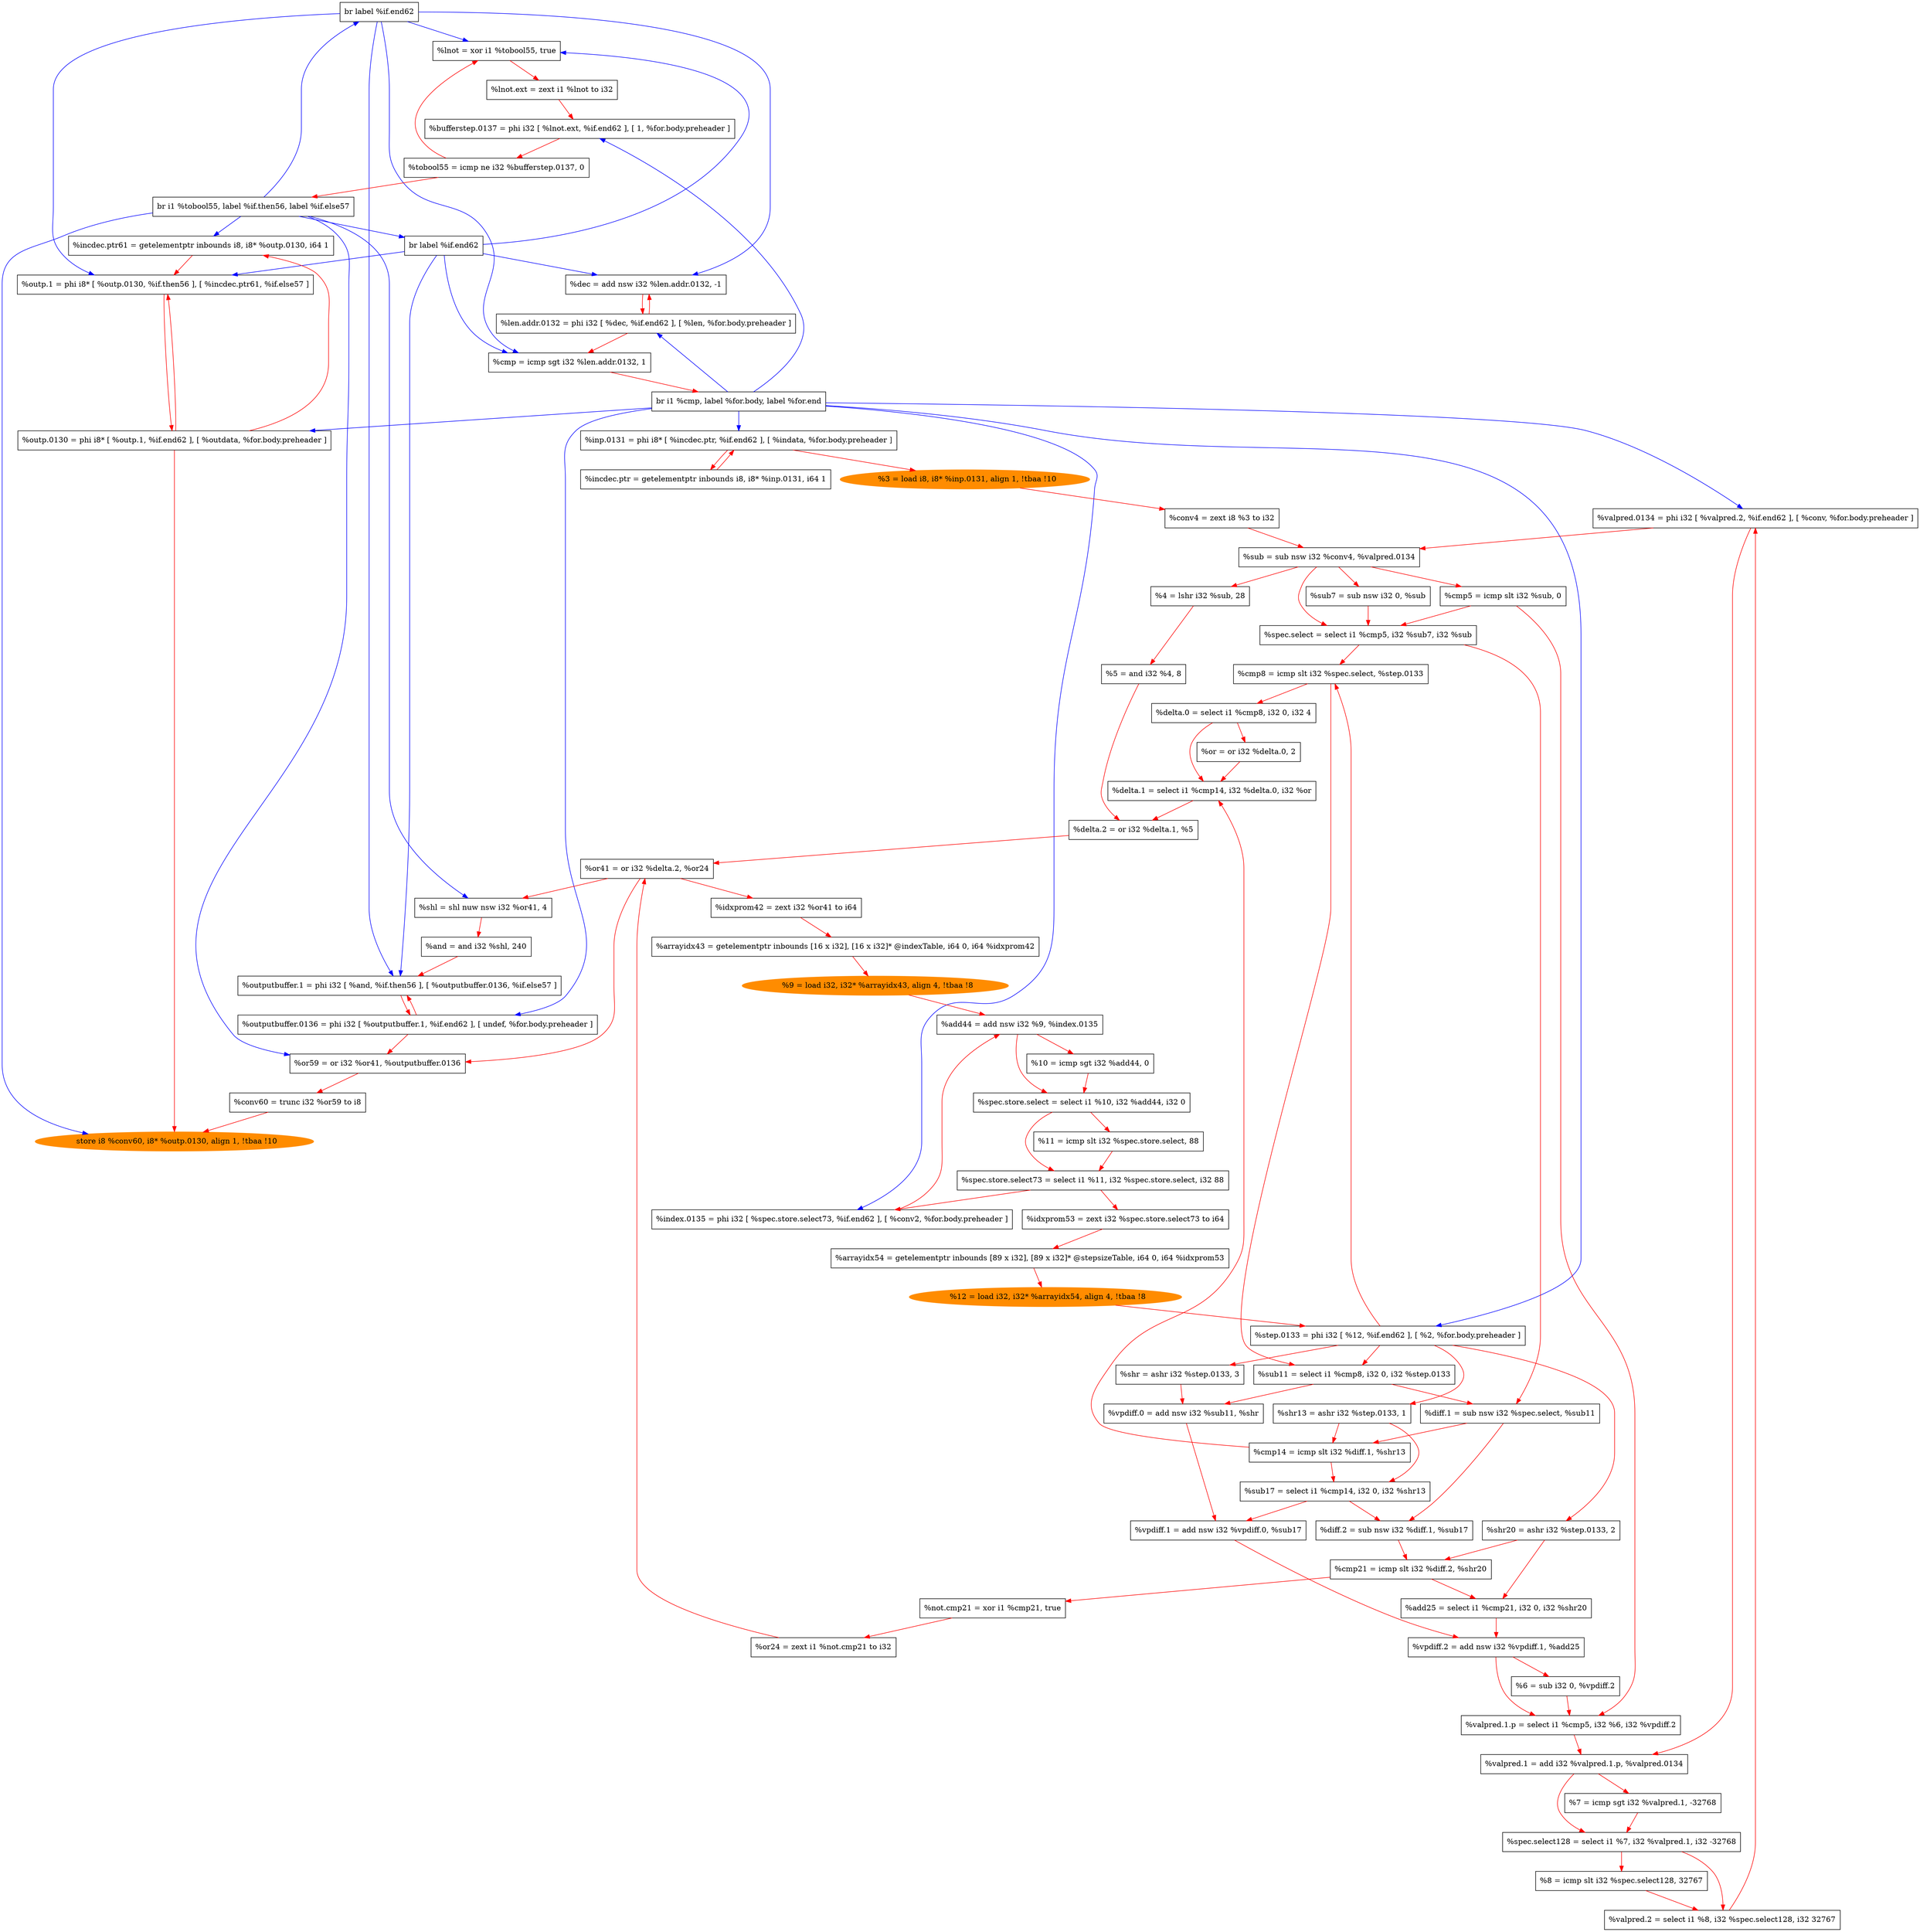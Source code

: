 digraph "DFG for'adpcm_coder' function" {
	Node0x6092f324c5a8[shape=record, label="  br label %if.end62"];
	Node0x6092f324adb0[shape=record, label="  %incdec.ptr = getelementptr inbounds i8, i8* %inp.0131, i64 1"];
	Node0x6092f324c990[shape=record, label="  %lnot = xor i1 %tobool55, true"];
	Node0x6092f324c9e8[shape=record, label="  %lnot.ext = zext i1 %lnot to i32"];
	Node0x6092f32485a8[shape=record, label="  %bufferstep.0137 = phi i32 [ %lnot.ext, %if.end62 ], [ 1, %for.body.preheader ]"];
	Node0x6092f324c3e0[shape=record, label="  %tobool55 = icmp ne i32 %bufferstep.0137, 0"];
	Node0x6092f324c468[shape=record, label="  br i1 %tobool55, label %if.then56, label %if.else57"];
	Node0x6092f324c6f0[shape=record, label="  %incdec.ptr61 = getelementptr inbounds i8, i8* %outp.0130, i64 1"];
	Node0x6092f324c7d8[shape=record, label="  br label %if.end62"];
	Node0x6092f324c828[shape=record, label="  %outp.1 = phi i8* [ %outp.0130, %if.then56 ], [ %incdec.ptr61, %if.else57 ]"];
	Node0x6092f324ca60[shape=record, label="  %dec = add nsw i32 %len.addr.0132, -1"];
	Node0x6092f324af88[shape=record, label="  %len.addr.0132 = phi i32 [ %dec, %if.end62 ], [ %len, %for.body.preheader ]"];
	Node0x6092f324cad0[shape=record, label="  %cmp = icmp sgt i32 %len.addr.0132, 1"];
	Node0x6092f324eb98[shape=record, label="  br i1 %cmp, label %for.body, label %for.end"];
	Node0x6092f324a168[shape=record, label="  %index.0135 = phi i32 [ %spec.store.select73, %if.end62 ], [ %conv2, %for.body.preheader ]"];
	Node0x6092f324abe8[shape=record, label="  %inp.0131 = phi i8* [ %incdec.ptr, %if.end62 ], [ %indata, %for.body.preheader ]"];
	Node0x6092f324acb8[shape=record, label="  %outp.0130 = phi i8* [ %outp.1, %if.end62 ], [ %outdata, %for.body.preheader ]"];
	Node0x6092f324ae18[shape=oval, color=darkorange, style=filled, label="  %3 = load i8, i8* %inp.0131, align 1, !tbaa !10"];
	Node0x6092f324d800[shape=record, label="  %add44 = add nsw i32 %9, %index.0135"];
	Node0x6092f324ae78[shape=record, label="  %conv4 = zext i8 %3 to i32"];
	Node0x6092f324d870[shape=record, label="  %10 = icmp sgt i32 %add44, 0"];
	Node0x6092f324d8f8[shape=record, label="  %spec.store.select = select i1 %10, i32 %add44, i32 0"];
	Node0x6092f324d970[shape=record, label="  %11 = icmp slt i32 %spec.store.select, 88"];
	Node0x6092f324d9f8[shape=record, label="  %spec.store.select73 = select i1 %11, i32 %spec.store.select, i32 88"];
	Node0x6092f324da58[shape=record, label="  %idxprom53 = zext i32 %spec.store.select73 to i64"];
	Node0x6092f324dae8[shape=record, label="  %arrayidx54 = getelementptr inbounds [89 x i32], [89 x i32]* @stepsizeTable, i64 0, i64 %idxprom53"];
	Node0x6092f324c368[shape=oval, color=darkorange, style=filled, label="  %12 = load i32, i32* %arrayidx54, align 4, !tbaa !8"];
	Node0x6092f324aee8[shape=record, label="  %step.0133 = phi i32 [ %12, %if.end62 ], [ %2, %for.body.preheader ]"];
	Node0x6092f3243080[shape=record, label="  %shr = ashr i32 %step.0133, 3"];
	Node0x6092f324cce0[shape=record, label="  %shr13 = ashr i32 %step.0133, 1"];
	Node0x6092f324cfa0[shape=record, label="  %shr20 = ashr i32 %step.0133, 2"];
	Node0x6092f324cc70[shape=record, label="  %vpdiff.0 = add nsw i32 %sub11, %shr"];
	Node0x6092f324cf30[shape=record, label="  %vpdiff.1 = add nsw i32 %vpdiff.0, %sub17"];
	Node0x6092f324d1e0[shape=record, label="  %vpdiff.2 = add nsw i32 %vpdiff.1, %add25"];
	Node0x6092f324d250[shape=record, label="  %6 = sub i32 0, %vpdiff.2"];
	Node0x6092f324d2d8[shape=record, label="  %valpred.1.p = select i1 %cmp5, i32 %6, i32 %vpdiff.2"];
	Node0x6092f324d350[shape=record, label="  %valpred.1 = add i32 %valpred.1.p, %valpred.0134"];
	Node0x6092f324d3c0[shape=record, label="  %7 = icmp sgt i32 %valpred.1, -32768"];
	Node0x6092f324d448[shape=record, label="  %spec.select128 = select i1 %7, i32 %valpred.1, i32 -32768"];
	Node0x6092f324d4c0[shape=record, label="  %8 = icmp slt i32 %spec.select128, 32767"];
	Node0x6092f324d548[shape=record, label="  %valpred.2 = select i1 %8, i32 %spec.select128, i32 32767"];
	Node0x6092f324a238[shape=record, label="  %valpred.0134 = phi i32 [ %valpred.2, %if.end62 ], [ %conv, %for.body.preheader ]"];
	Node0x6092f32432f0[shape=record, label="  %sub = sub nsw i32 %conv4, %valpred.0134"];
	Node0x6092f3243280[shape=record, label="  %cmp5 = icmp slt i32 %sub, 0"];
	Node0x6092f3243210[shape=record, label="  %4 = lshr i32 %sub, 28"];
	Node0x6092f32430f0[shape=record, label="  %sub7 = sub nsw i32 0, %sub"];
	Node0x6092f3243180[shape=record, label="  %5 = and i32 %4, 8"];
	Node0x6092f31ccc18[shape=record, label="  %spec.select = select i1 %cmp5, i32 %sub7, i32 %sub"];
	Node0x6092f324cb90[shape=record, label="  %cmp8 = icmp slt i32 %spec.select, %step.0133"];
	Node0x6092f31ccd38[shape=record, label="  %delta.0 = select i1 %cmp8, i32 0, i32 4"];
	Node0x6092f31cce58[shape=record, label="  %sub11 = select i1 %cmp8, i32 0, i32 %step.0133"];
	Node0x6092f324cc00[shape=record, label="  %diff.1 = sub nsw i32 %spec.select, %sub11"];
	Node0x6092f324cdc0[shape=record, label="  %or = or i32 %delta.0, 2"];
	Node0x6092f324cd50[shape=record, label="  %cmp14 = icmp slt i32 %diff.1, %shr13"];
	Node0x6092f31ccf78[shape=record, label="  %delta.1 = select i1 %cmp14, i32 %delta.0, i32 %or"];
	Node0x6092f324ce48[shape=record, label="  %sub17 = select i1 %cmp14, i32 0, i32 %shr13"];
	Node0x6092f324cec0[shape=record, label="  %diff.2 = sub nsw i32 %diff.1, %sub17"];
	Node0x6092f324d5c0[shape=record, label="  %delta.2 = or i32 %delta.1, %5"];
	Node0x6092f324d010[shape=record, label="  %cmp21 = icmp slt i32 %diff.2, %shr20"];
	Node0x6092f324d080[shape=record, label="  %not.cmp21 = xor i1 %cmp21, true"];
	Node0x6092f324d168[shape=record, label="  %add25 = select i1 %cmp21, i32 0, i32 %shr20"];
	Node0x6092f324d0d8[shape=record, label="  %or24 = zext i1 %not.cmp21 to i32"];
	Node0x6092f324d630[shape=record, label="  %or41 = or i32 %delta.2, %or24"];
	Node0x6092f324d688[shape=record, label="  %idxprom42 = zext i32 %or41 to i64"];
	Node0x6092f324c4e0[shape=record, label="  %shl = shl nuw nsw i32 %or41, 4"];
	Node0x6092f324d718[shape=record, label="  %arrayidx43 = getelementptr inbounds [16 x i32], [16 x i32]* @indexTable, i64 0, i64 %idxprom42"];
	Node0x6092f324c550[shape=record, label="  %and = and i32 %shl, 240"];
	Node0x6092f324d788[shape=oval, color=darkorange, style=filled, label="  %9 = load i32, i32* %arrayidx43, align 4, !tbaa !8"];
	Node0x6092f324c8c8[shape=record, label="  %outputbuffer.1 = phi i32 [ %and, %if.then56 ], [ %outputbuffer.0136, %if.else57 ]"];
	Node0x6092f324a098[shape=record, label="  %outputbuffer.0136 = phi i32 [ %outputbuffer.1, %if.end62 ], [ undef, %for.body.preheader ]"];
	Node0x6092f324c620[shape=record, label="  %or59 = or i32 %or41, %outputbuffer.0136"];
	Node0x6092f324c678[shape=record, label="  %conv60 = trunc i32 %or59 to i8"];
	Node0x6092f324c770[shape=oval, color=darkorange, style=filled, label="  store i8 %conv60, i8* %outp.0130, align 1, !tbaa !10"];
edge [color=blue]
	Node0x6092f324c468 -> Node0x6092f324c4e0
	Node0x6092f324c468 -> Node0x6092f324c5a8
	Node0x6092f324c468 -> Node0x6092f324c620
	Node0x6092f324c468 -> Node0x6092f324c6f0
	Node0x6092f324c468 -> Node0x6092f324c770
	Node0x6092f324c468 -> Node0x6092f324c7d8
	Node0x6092f324c5a8 -> Node0x6092f324c828
	Node0x6092f324c5a8 -> Node0x6092f324c8c8
	Node0x6092f324c5a8 -> Node0x6092f324c990
	Node0x6092f324c5a8 -> Node0x6092f324ca60
	Node0x6092f324c5a8 -> Node0x6092f324cad0
	Node0x6092f324c7d8 -> Node0x6092f324c828
	Node0x6092f324c7d8 -> Node0x6092f324c8c8
	Node0x6092f324c7d8 -> Node0x6092f324c990
	Node0x6092f324c7d8 -> Node0x6092f324ca60
	Node0x6092f324c7d8 -> Node0x6092f324cad0
	Node0x6092f324eb98 -> Node0x6092f32485a8
	Node0x6092f324eb98 -> Node0x6092f324a098
	Node0x6092f324eb98 -> Node0x6092f324a168
	Node0x6092f324eb98 -> Node0x6092f324a238
	Node0x6092f324eb98 -> Node0x6092f324aee8
	Node0x6092f324eb98 -> Node0x6092f324af88
	Node0x6092f324eb98 -> Node0x6092f324abe8
	Node0x6092f324eb98 -> Node0x6092f324acb8
edge [color=red]
	Node0x6092f324c9e8 -> Node0x6092f32485a8
	Node0x6092f324c8c8 -> Node0x6092f324a098
	Node0x6092f324d9f8 -> Node0x6092f324a168
	Node0x6092f324d548 -> Node0x6092f324a238
	Node0x6092f324c368 -> Node0x6092f324aee8
	Node0x6092f324ca60 -> Node0x6092f324af88
	Node0x6092f324adb0 -> Node0x6092f324abe8
	Node0x6092f324c828 -> Node0x6092f324acb8
	Node0x6092f324abe8 -> Node0x6092f324adb0
	Node0x6092f324abe8 -> Node0x6092f324ae18
	Node0x6092f324ae18 -> Node0x6092f324ae78
	Node0x6092f324ae78 -> Node0x6092f32432f0
	Node0x6092f324a238 -> Node0x6092f32432f0
	Node0x6092f32432f0 -> Node0x6092f3243280
	Node0x6092f32432f0 -> Node0x6092f3243210
	Node0x6092f3243210 -> Node0x6092f3243180
	Node0x6092f32432f0 -> Node0x6092f32430f0
	Node0x6092f3243280 -> Node0x6092f31ccc18
	Node0x6092f32430f0 -> Node0x6092f31ccc18
	Node0x6092f32432f0 -> Node0x6092f31ccc18
	Node0x6092f324aee8 -> Node0x6092f3243080
	Node0x6092f31ccc18 -> Node0x6092f324cb90
	Node0x6092f324aee8 -> Node0x6092f324cb90
	Node0x6092f324cb90 -> Node0x6092f31ccd38
	Node0x6092f324cb90 -> Node0x6092f31cce58
	Node0x6092f324aee8 -> Node0x6092f31cce58
	Node0x6092f31ccc18 -> Node0x6092f324cc00
	Node0x6092f31cce58 -> Node0x6092f324cc00
	Node0x6092f31cce58 -> Node0x6092f324cc70
	Node0x6092f3243080 -> Node0x6092f324cc70
	Node0x6092f324aee8 -> Node0x6092f324cce0
	Node0x6092f324cc00 -> Node0x6092f324cd50
	Node0x6092f324cce0 -> Node0x6092f324cd50
	Node0x6092f31ccd38 -> Node0x6092f324cdc0
	Node0x6092f324cd50 -> Node0x6092f31ccf78
	Node0x6092f31ccd38 -> Node0x6092f31ccf78
	Node0x6092f324cdc0 -> Node0x6092f31ccf78
	Node0x6092f324cd50 -> Node0x6092f324ce48
	Node0x6092f324cce0 -> Node0x6092f324ce48
	Node0x6092f324cc00 -> Node0x6092f324cec0
	Node0x6092f324ce48 -> Node0x6092f324cec0
	Node0x6092f324cc70 -> Node0x6092f324cf30
	Node0x6092f324ce48 -> Node0x6092f324cf30
	Node0x6092f324aee8 -> Node0x6092f324cfa0
	Node0x6092f324cec0 -> Node0x6092f324d010
	Node0x6092f324cfa0 -> Node0x6092f324d010
	Node0x6092f324d010 -> Node0x6092f324d080
	Node0x6092f324d080 -> Node0x6092f324d0d8
	Node0x6092f324d010 -> Node0x6092f324d168
	Node0x6092f324cfa0 -> Node0x6092f324d168
	Node0x6092f324cf30 -> Node0x6092f324d1e0
	Node0x6092f324d168 -> Node0x6092f324d1e0
	Node0x6092f324d1e0 -> Node0x6092f324d250
	Node0x6092f3243280 -> Node0x6092f324d2d8
	Node0x6092f324d250 -> Node0x6092f324d2d8
	Node0x6092f324d1e0 -> Node0x6092f324d2d8
	Node0x6092f324d2d8 -> Node0x6092f324d350
	Node0x6092f324a238 -> Node0x6092f324d350
	Node0x6092f324d350 -> Node0x6092f324d3c0
	Node0x6092f324d3c0 -> Node0x6092f324d448
	Node0x6092f324d350 -> Node0x6092f324d448
	Node0x6092f324d448 -> Node0x6092f324d4c0
	Node0x6092f324d4c0 -> Node0x6092f324d548
	Node0x6092f324d448 -> Node0x6092f324d548
	Node0x6092f31ccf78 -> Node0x6092f324d5c0
	Node0x6092f3243180 -> Node0x6092f324d5c0
	Node0x6092f324d5c0 -> Node0x6092f324d630
	Node0x6092f324d0d8 -> Node0x6092f324d630
	Node0x6092f324d630 -> Node0x6092f324d688
	Node0x6092f324d688 -> Node0x6092f324d718
	Node0x6092f324d718 -> Node0x6092f324d788
	Node0x6092f324d788 -> Node0x6092f324d800
	Node0x6092f324a168 -> Node0x6092f324d800
	Node0x6092f324d800 -> Node0x6092f324d870
	Node0x6092f324d870 -> Node0x6092f324d8f8
	Node0x6092f324d800 -> Node0x6092f324d8f8
	Node0x6092f324d8f8 -> Node0x6092f324d970
	Node0x6092f324d970 -> Node0x6092f324d9f8
	Node0x6092f324d8f8 -> Node0x6092f324d9f8
	Node0x6092f324d9f8 -> Node0x6092f324da58
	Node0x6092f324da58 -> Node0x6092f324dae8
	Node0x6092f324dae8 -> Node0x6092f324c368
	Node0x6092f32485a8 -> Node0x6092f324c3e0
	Node0x6092f324c3e0 -> Node0x6092f324c468
	Node0x6092f324d630 -> Node0x6092f324c4e0
	Node0x6092f324d630 -> Node0x6092f324c620
	Node0x6092f324a098 -> Node0x6092f324c620
	Node0x6092f324acb8 -> Node0x6092f324c6f0
	Node0x6092f324c678 -> Node0x6092f324c770
	Node0x6092f324acb8 -> Node0x6092f324c770
	Node0x6092f324c4e0 -> Node0x6092f324c550
	Node0x6092f324acb8 -> Node0x6092f324c828
	Node0x6092f324c6f0 -> Node0x6092f324c828
	Node0x6092f324c550 -> Node0x6092f324c8c8
	Node0x6092f324a098 -> Node0x6092f324c8c8
	Node0x6092f324c3e0 -> Node0x6092f324c990
	Node0x6092f324af88 -> Node0x6092f324ca60
	Node0x6092f324af88 -> Node0x6092f324cad0
	Node0x6092f324c620 -> Node0x6092f324c678
	Node0x6092f324c990 -> Node0x6092f324c9e8
	Node0x6092f324cad0 -> Node0x6092f324eb98
}
